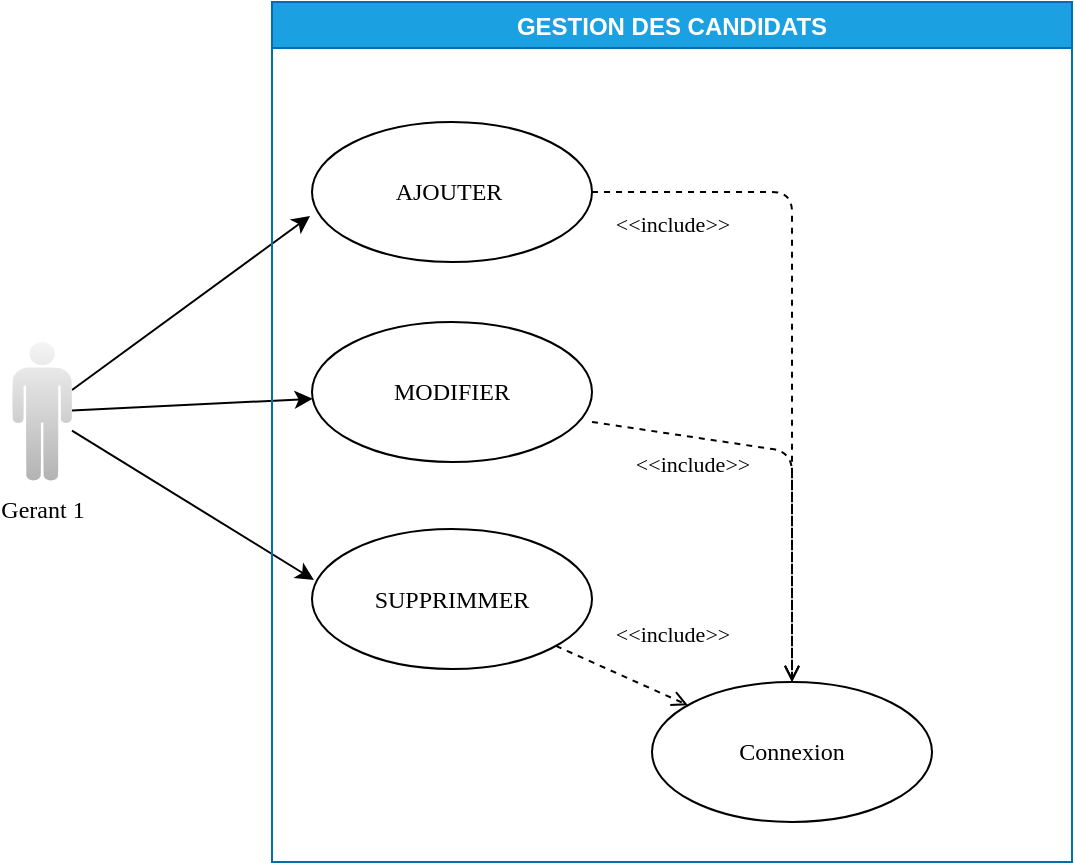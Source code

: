 <mxfile>
    <diagram id="_TnCR1vTCXAGto8nSYuO" name="Page-1">
        <mxGraphModel dx="875" dy="645" grid="1" gridSize="10" guides="1" tooltips="1" connect="1" arrows="1" fold="1" page="1" pageScale="1" pageWidth="1169" pageHeight="827" math="0" shadow="0">
            <root>
                <mxCell id="0"/>
                <mxCell id="1" parent="0"/>
                <mxCell id="13" style="edgeStyle=none;html=1;entryX=-0.007;entryY=0.671;entryDx=0;entryDy=0;entryPerimeter=0;" edge="1" parent="1" source="2" target="4">
                    <mxGeometry relative="1" as="geometry"/>
                </mxCell>
                <mxCell id="14" style="edgeStyle=none;html=1;" edge="1" parent="1" source="2" target="7">
                    <mxGeometry relative="1" as="geometry"/>
                </mxCell>
                <mxCell id="15" style="edgeStyle=none;html=1;entryX=0.007;entryY=0.364;entryDx=0;entryDy=0;entryPerimeter=0;" edge="1" parent="1" source="2" target="6">
                    <mxGeometry relative="1" as="geometry"/>
                </mxCell>
                <mxCell id="2" value="Gerant 1" style="verticalLabelPosition=bottom;sketch=0;html=1;fillColor=#f5f5f5;verticalAlign=top;align=center;pointerEvents=1;shape=mxgraph.cisco_safe.design.actor_2;fontFamily=Georgia;gradientColor=#b3b3b3;strokeColor=#666666;" vertex="1" parent="1">
                    <mxGeometry x="110" y="250" width="30" height="70" as="geometry"/>
                </mxCell>
                <mxCell id="3" value="GESTION DES CANDIDATS" style="swimlane;fillColor=#1ba1e2;fontColor=#ffffff;strokeColor=#006EAF;" vertex="1" parent="1">
                    <mxGeometry x="240" y="80" width="400" height="430" as="geometry"/>
                </mxCell>
                <mxCell id="4" value="&lt;font face=&quot;Georgia&quot;&gt;AJOUTER&amp;nbsp;&lt;/font&gt;" style="ellipse;whiteSpace=wrap;html=1;" vertex="1" parent="3">
                    <mxGeometry x="20" y="60" width="140" height="70" as="geometry"/>
                </mxCell>
                <mxCell id="5" value="&lt;font face=&quot;Georgia&quot;&gt;Connexion&lt;/font&gt;" style="ellipse;whiteSpace=wrap;html=1;" vertex="1" parent="3">
                    <mxGeometry x="190" y="340" width="140" height="70" as="geometry"/>
                </mxCell>
                <mxCell id="6" value="&lt;font face=&quot;Georgia&quot;&gt;SUPPRIMMER&lt;/font&gt;" style="ellipse;whiteSpace=wrap;html=1;" vertex="1" parent="3">
                    <mxGeometry x="20" y="263.5" width="140" height="70" as="geometry"/>
                </mxCell>
                <mxCell id="7" value="&lt;font face=&quot;Georgia&quot;&gt;MODIFIER&lt;/font&gt;" style="ellipse;whiteSpace=wrap;html=1;" vertex="1" parent="3">
                    <mxGeometry x="20" y="160" width="140" height="70" as="geometry"/>
                </mxCell>
                <mxCell id="10" value="&amp;lt;&amp;lt;include&amp;gt;&amp;gt;" style="html=1;verticalAlign=bottom;labelBackgroundColor=none;endArrow=open;endFill=0;dashed=1;fontFamily=Georgia;" edge="1" parent="3" source="6" target="5">
                    <mxGeometry x="0.463" y="21" width="160" relative="1" as="geometry">
                        <mxPoint x="190" y="180" as="sourcePoint"/>
                        <mxPoint x="350" y="180" as="targetPoint"/>
                        <mxPoint x="1" as="offset"/>
                    </mxGeometry>
                </mxCell>
                <mxCell id="11" value="&amp;lt;&amp;lt;include&amp;gt;&amp;gt;" style="html=1;verticalAlign=bottom;labelBackgroundColor=none;endArrow=open;endFill=0;dashed=1;fontFamily=Georgia;entryX=0.5;entryY=0;entryDx=0;entryDy=0;exitX=1;exitY=0.714;exitDx=0;exitDy=0;exitPerimeter=0;" edge="1" parent="3" source="7" target="5">
                    <mxGeometry x="-0.501" y="-22" width="160" relative="1" as="geometry">
                        <mxPoint x="360" y="225" as="sourcePoint"/>
                        <mxPoint x="320.377" y="303.112" as="targetPoint"/>
                        <mxPoint as="offset"/>
                        <Array as="points">
                            <mxPoint x="260" y="225"/>
                        </Array>
                    </mxGeometry>
                </mxCell>
                <mxCell id="12" value="&amp;lt;&amp;lt;include&amp;gt;&amp;gt;" style="html=1;verticalAlign=bottom;labelBackgroundColor=none;endArrow=open;endFill=0;dashed=1;fontFamily=Georgia;exitX=1;exitY=0.5;exitDx=0;exitDy=0;" edge="1" parent="3" source="4" target="5">
                    <mxGeometry x="-0.768" y="-25" width="160" relative="1" as="geometry">
                        <mxPoint x="360" y="95" as="sourcePoint"/>
                        <mxPoint x="345" y="391" as="targetPoint"/>
                        <mxPoint as="offset"/>
                        <Array as="points">
                            <mxPoint x="260" y="95"/>
                        </Array>
                    </mxGeometry>
                </mxCell>
            </root>
        </mxGraphModel>
    </diagram>
</mxfile>